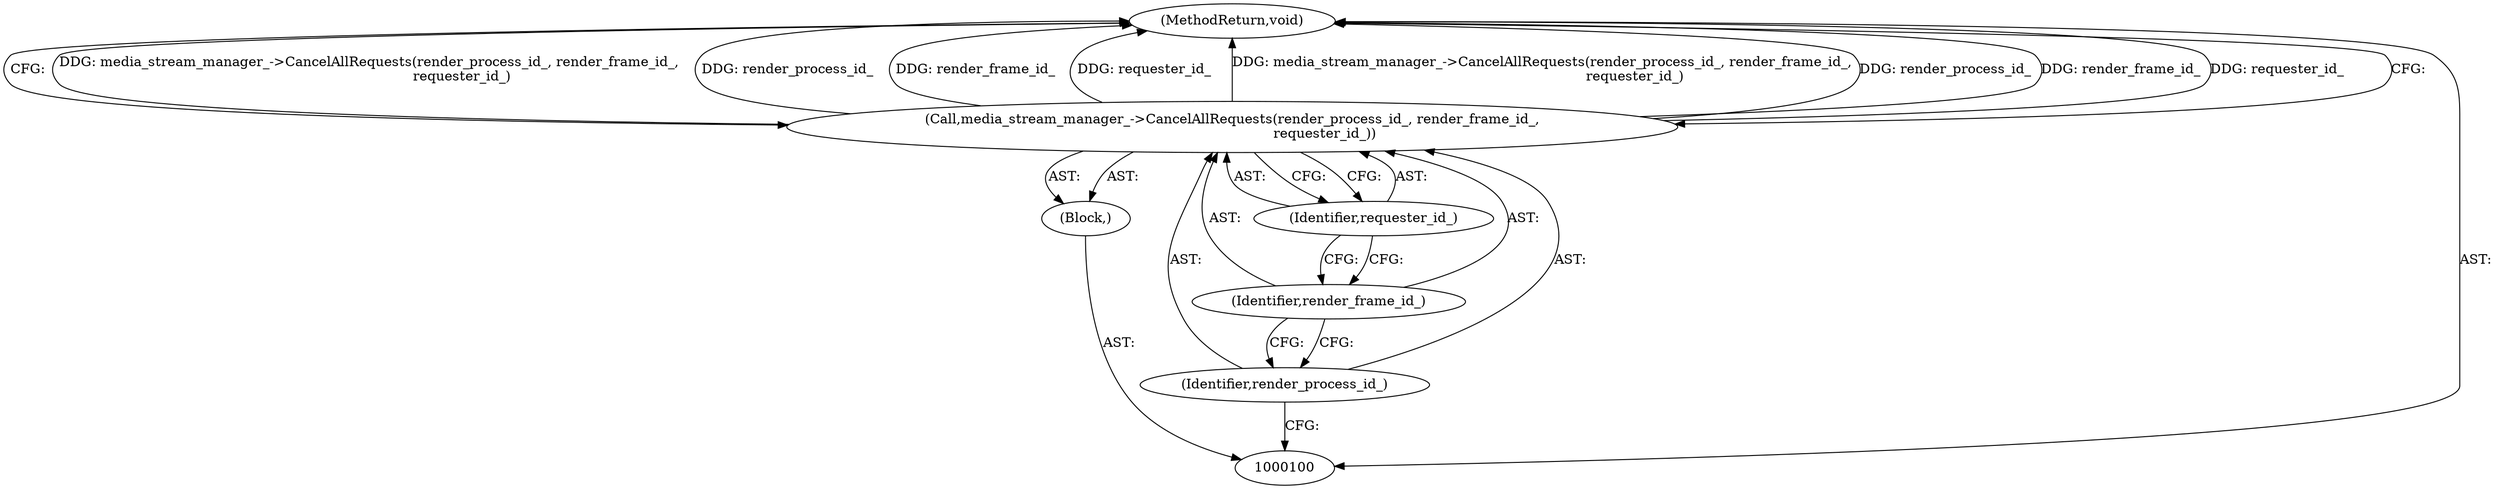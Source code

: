 digraph "0_Chrome_971548cdca2d4c0a6fedd3db0c94372c2a27eac3_2" {
"1000106" [label="(MethodReturn,void)"];
"1000101" [label="(Block,)"];
"1000102" [label="(Call,media_stream_manager_->CancelAllRequests(render_process_id_, render_frame_id_,\n                                           requester_id_))"];
"1000103" [label="(Identifier,render_process_id_)"];
"1000104" [label="(Identifier,render_frame_id_)"];
"1000105" [label="(Identifier,requester_id_)"];
"1000106" -> "1000100"  [label="AST: "];
"1000106" -> "1000102"  [label="CFG: "];
"1000102" -> "1000106"  [label="DDG: media_stream_manager_->CancelAllRequests(render_process_id_, render_frame_id_,\n                                           requester_id_)"];
"1000102" -> "1000106"  [label="DDG: render_process_id_"];
"1000102" -> "1000106"  [label="DDG: render_frame_id_"];
"1000102" -> "1000106"  [label="DDG: requester_id_"];
"1000101" -> "1000100"  [label="AST: "];
"1000102" -> "1000101"  [label="AST: "];
"1000102" -> "1000101"  [label="AST: "];
"1000102" -> "1000105"  [label="CFG: "];
"1000103" -> "1000102"  [label="AST: "];
"1000104" -> "1000102"  [label="AST: "];
"1000105" -> "1000102"  [label="AST: "];
"1000106" -> "1000102"  [label="CFG: "];
"1000102" -> "1000106"  [label="DDG: media_stream_manager_->CancelAllRequests(render_process_id_, render_frame_id_,\n                                           requester_id_)"];
"1000102" -> "1000106"  [label="DDG: render_process_id_"];
"1000102" -> "1000106"  [label="DDG: render_frame_id_"];
"1000102" -> "1000106"  [label="DDG: requester_id_"];
"1000103" -> "1000102"  [label="AST: "];
"1000103" -> "1000100"  [label="CFG: "];
"1000104" -> "1000103"  [label="CFG: "];
"1000104" -> "1000102"  [label="AST: "];
"1000104" -> "1000103"  [label="CFG: "];
"1000105" -> "1000104"  [label="CFG: "];
"1000105" -> "1000102"  [label="AST: "];
"1000105" -> "1000104"  [label="CFG: "];
"1000102" -> "1000105"  [label="CFG: "];
}
